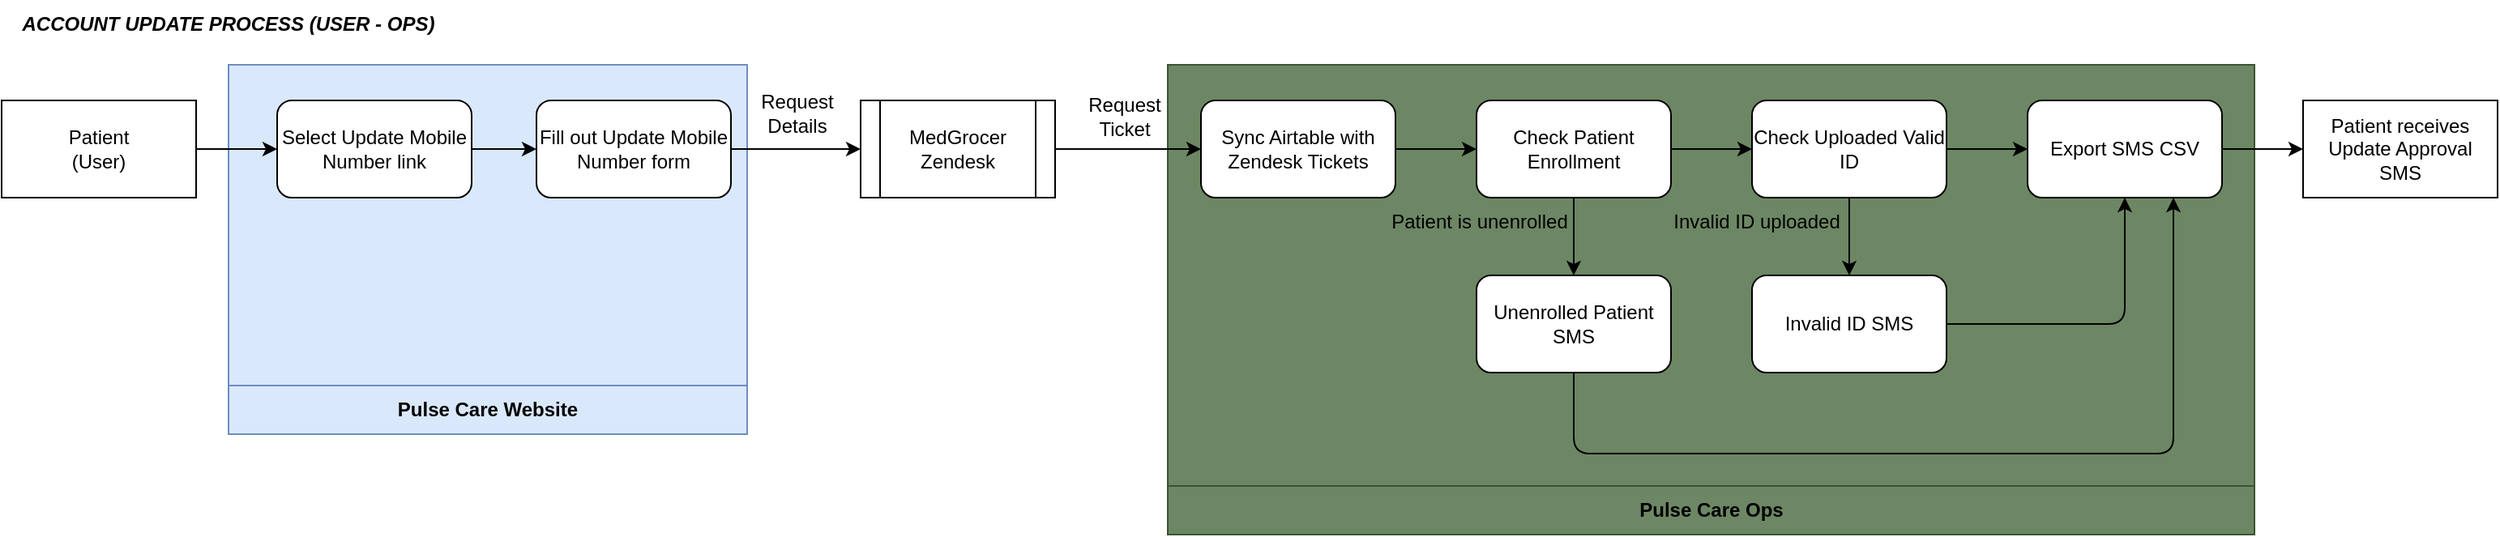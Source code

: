 <mxfile pages="2">
    <diagram id="_gsyZFkpTO_heswq6Mk5" name="Data Flow Diagram">
        <mxGraphModel dx="746" dy="563" grid="1" gridSize="10" guides="1" tooltips="1" connect="1" arrows="1" fold="1" page="1" pageScale="1" pageWidth="850" pageHeight="1100" math="0" shadow="0">
            <root>
                <mxCell id="0"/>
                <mxCell id="1" parent="0"/>
                <mxCell id="48" value="&lt;b&gt;&lt;i&gt;ACCOUNT UPDATE PROCESS (USER - OPS)&lt;/i&gt;&lt;/b&gt;" style="text;html=1;strokeColor=none;fillColor=none;align=center;verticalAlign=middle;whiteSpace=wrap;rounded=0;" parent="1" vertex="1">
                    <mxGeometry x="80" y="30" width="280" height="30" as="geometry"/>
                </mxCell>
                <mxCell id="41" value="" style="rounded=0;whiteSpace=wrap;html=1;fillColor=#6d8764;fontColor=#ffffff;strokeColor=#3A5431;" parent="1" vertex="1">
                    <mxGeometry x="799.5" y="70" width="670.5" height="260" as="geometry"/>
                </mxCell>
                <mxCell id="40" value="" style="rounded=0;whiteSpace=wrap;html=1;fillColor=#dae8fc;strokeColor=#6c8ebf;" parent="1" vertex="1">
                    <mxGeometry x="220" y="70" width="320" height="228" as="geometry"/>
                </mxCell>
                <mxCell id="2" value="Patient&lt;br&gt;(User)" style="rounded=0;whiteSpace=wrap;html=1;" parent="1" vertex="1">
                    <mxGeometry x="80" y="92" width="120" height="60" as="geometry"/>
                </mxCell>
                <mxCell id="3" value="Fill out Update Mobile Number form" style="rounded=1;whiteSpace=wrap;html=1;" parent="1" vertex="1">
                    <mxGeometry x="410" y="92" width="120" height="60" as="geometry"/>
                </mxCell>
                <mxCell id="5" value="MedGrocer Zendesk" style="shape=process;whiteSpace=wrap;html=1;backgroundOutline=1;" parent="1" vertex="1">
                    <mxGeometry x="610" y="92" width="120" height="60" as="geometry"/>
                </mxCell>
                <mxCell id="6" style="edgeStyle=none;html=1;exitX=1;exitY=0.5;exitDx=0;exitDy=0;entryX=0;entryY=0.5;entryDx=0;entryDy=0;" parent="1" source="3" target="5" edge="1">
                    <mxGeometry relative="1" as="geometry"/>
                </mxCell>
                <mxCell id="7" value="Sync Airtable with Zendesk Tickets" style="rounded=1;whiteSpace=wrap;html=1;" parent="1" vertex="1">
                    <mxGeometry x="820" y="92" width="120" height="60" as="geometry"/>
                </mxCell>
                <mxCell id="8" style="edgeStyle=none;html=1;exitX=1;exitY=0.5;exitDx=0;exitDy=0;entryX=0;entryY=0.5;entryDx=0;entryDy=0;" parent="1" source="5" target="7" edge="1">
                    <mxGeometry relative="1" as="geometry"/>
                </mxCell>
                <mxCell id="9" value="Request Details" style="text;html=1;strokeColor=none;fillColor=none;align=center;verticalAlign=middle;whiteSpace=wrap;rounded=0;" parent="1" vertex="1">
                    <mxGeometry x="541" y="85" width="60" height="30" as="geometry"/>
                </mxCell>
                <mxCell id="10" value="Request Ticket" style="text;html=1;strokeColor=none;fillColor=none;align=center;verticalAlign=middle;whiteSpace=wrap;rounded=0;" parent="1" vertex="1">
                    <mxGeometry x="743" y="87" width="60" height="30" as="geometry"/>
                </mxCell>
                <mxCell id="39" style="edgeStyle=none;html=1;exitX=1;exitY=0.5;exitDx=0;exitDy=0;entryX=0;entryY=0.5;entryDx=0;entryDy=0;" parent="1" source="11" target="3" edge="1">
                    <mxGeometry relative="1" as="geometry"/>
                </mxCell>
                <mxCell id="11" value="Select Update Mobile Number link" style="rounded=1;whiteSpace=wrap;html=1;" parent="1" vertex="1">
                    <mxGeometry x="250" y="92" width="120" height="60" as="geometry"/>
                </mxCell>
                <mxCell id="38" style="edgeStyle=none;html=1;exitX=1;exitY=0.5;exitDx=0;exitDy=0;entryX=0;entryY=0.5;entryDx=0;entryDy=0;" parent="1" source="2" target="11" edge="1">
                    <mxGeometry relative="1" as="geometry"/>
                </mxCell>
                <mxCell id="12" value="Check Patient Enrollment" style="rounded=1;whiteSpace=wrap;html=1;" parent="1" vertex="1">
                    <mxGeometry x="990" y="92" width="120" height="60" as="geometry"/>
                </mxCell>
                <mxCell id="30" style="edgeStyle=none;html=1;exitX=1;exitY=0.5;exitDx=0;exitDy=0;entryX=0;entryY=0.5;entryDx=0;entryDy=0;" parent="1" source="7" target="12" edge="1">
                    <mxGeometry relative="1" as="geometry"/>
                </mxCell>
                <mxCell id="22" value="Check Uploaded Valid ID" style="rounded=1;whiteSpace=wrap;html=1;" parent="1" vertex="1">
                    <mxGeometry x="1160" y="92" width="120" height="60" as="geometry"/>
                </mxCell>
                <mxCell id="32" style="edgeStyle=none;html=1;exitX=1;exitY=0.5;exitDx=0;exitDy=0;entryX=0;entryY=0.5;entryDx=0;entryDy=0;" parent="1" source="12" target="22" edge="1">
                    <mxGeometry relative="1" as="geometry">
                        <mxPoint x="1150" y="122.368" as="targetPoint"/>
                    </mxGeometry>
                </mxCell>
                <mxCell id="23" value="Export SMS CSV" style="rounded=1;whiteSpace=wrap;html=1;" parent="1" vertex="1">
                    <mxGeometry x="1330" y="92" width="120" height="60" as="geometry"/>
                </mxCell>
                <mxCell id="34" style="edgeStyle=none;html=1;exitX=1;exitY=0.5;exitDx=0;exitDy=0;entryX=0;entryY=0.5;entryDx=0;entryDy=0;" parent="1" source="22" target="23" edge="1">
                    <mxGeometry relative="1" as="geometry"/>
                </mxCell>
                <mxCell id="31" style="edgeStyle=none;html=1;exitX=0.5;exitY=1;exitDx=0;exitDy=0;entryX=0.5;entryY=0;entryDx=0;entryDy=0;" parent="1" source="12" target="49" edge="1">
                    <mxGeometry relative="1" as="geometry"/>
                </mxCell>
                <mxCell id="33" style="edgeStyle=none;html=1;exitX=0.5;exitY=1;exitDx=0;exitDy=0;entryX=0.5;entryY=0;entryDx=0;entryDy=0;" parent="1" source="22" target="50" edge="1">
                    <mxGeometry relative="1" as="geometry"/>
                </mxCell>
                <mxCell id="28" value="Patient receives Update Approval SMS" style="rounded=0;whiteSpace=wrap;html=1;" parent="1" vertex="1">
                    <mxGeometry x="1500" y="92" width="120" height="60" as="geometry"/>
                </mxCell>
                <mxCell id="36" value="Patient is unenrolled" style="text;html=1;strokeColor=none;fillColor=none;align=center;verticalAlign=middle;whiteSpace=wrap;rounded=0;" parent="1" vertex="1">
                    <mxGeometry x="932" y="152" width="120" height="30" as="geometry"/>
                </mxCell>
                <mxCell id="37" value="Invalid ID uploaded" style="text;html=1;strokeColor=none;fillColor=none;align=center;verticalAlign=middle;whiteSpace=wrap;rounded=0;" parent="1" vertex="1">
                    <mxGeometry x="1103" y="152" width="120" height="30" as="geometry"/>
                </mxCell>
                <mxCell id="42" value="" style="rounded=0;whiteSpace=wrap;html=1;fillColor=#dae8fc;strokeColor=#6c8ebf;" parent="1" vertex="1">
                    <mxGeometry x="220" y="268" width="320" height="30" as="geometry"/>
                </mxCell>
                <mxCell id="43" value="" style="rounded=0;whiteSpace=wrap;html=1;fillColor=#6d8764;fontColor=#ffffff;strokeColor=#3A5431;" parent="1" vertex="1">
                    <mxGeometry x="799.5" y="330" width="670.5" height="30" as="geometry"/>
                </mxCell>
                <mxCell id="44" value="Pulse Care Website" style="text;html=1;strokeColor=none;fillColor=none;align=center;verticalAlign=middle;whiteSpace=wrap;rounded=0;fontStyle=1" parent="1" vertex="1">
                    <mxGeometry x="320" y="268" width="120" height="30" as="geometry"/>
                </mxCell>
                <mxCell id="45" value="Pulse Care Ops" style="text;html=1;strokeColor=none;fillColor=none;align=center;verticalAlign=middle;whiteSpace=wrap;rounded=0;fontStyle=1" parent="1" vertex="1">
                    <mxGeometry x="1074.75" y="330" width="120" height="30" as="geometry"/>
                </mxCell>
                <mxCell id="35" style="edgeStyle=none;html=1;exitX=1;exitY=0.5;exitDx=0;exitDy=0;" parent="1" source="23" target="28" edge="1">
                    <mxGeometry relative="1" as="geometry"/>
                </mxCell>
                <mxCell id="53" style="edgeStyle=none;html=1;entryX=0.75;entryY=1;entryDx=0;entryDy=0;" edge="1" parent="1" source="49" target="23">
                    <mxGeometry relative="1" as="geometry">
                        <mxPoint x="1390" y="230" as="targetPoint"/>
                        <Array as="points">
                            <mxPoint x="1050" y="310"/>
                            <mxPoint x="1420" y="310"/>
                        </Array>
                    </mxGeometry>
                </mxCell>
                <mxCell id="49" value="Unenrolled Patient SMS" style="rounded=1;whiteSpace=wrap;html=1;" vertex="1" parent="1">
                    <mxGeometry x="990" y="200" width="120" height="60" as="geometry"/>
                </mxCell>
                <mxCell id="52" style="edgeStyle=none;html=1;entryX=0.5;entryY=1;entryDx=0;entryDy=0;exitX=1;exitY=0.5;exitDx=0;exitDy=0;" edge="1" parent="1" source="50" target="23">
                    <mxGeometry relative="1" as="geometry">
                        <Array as="points">
                            <mxPoint x="1390" y="230"/>
                        </Array>
                    </mxGeometry>
                </mxCell>
                <mxCell id="50" value="Invalid ID SMS" style="rounded=1;whiteSpace=wrap;html=1;" vertex="1" parent="1">
                    <mxGeometry x="1160" y="200" width="120" height="60" as="geometry"/>
                </mxCell>
            </root>
        </mxGraphModel>
    </diagram>
    <diagram id="QSluMG2fLPLsnByTs2Ys" name="Decision Tree">
        <mxGraphModel dx="829" dy="797" grid="1" gridSize="10" guides="1" tooltips="1" connect="1" arrows="1" fold="1" page="1" pageScale="1" pageWidth="850" pageHeight="1100" math="0" shadow="0">
            <root>
                <mxCell id="0"/>
                <mxCell id="1" parent="0"/>
                <mxCell id="JqfKiVtFoCUU9VJoSjnu-1" value="Account Update" style="text;html=1;align=center;verticalAlign=middle;resizable=0;points=[];autosize=1;strokeColor=none;fillColor=none;" parent="1" vertex="1">
                    <mxGeometry x="80" y="80" width="110" height="30" as="geometry"/>
                </mxCell>
                <mxCell id="cDCVtDbjuVqj_fnfd-47-4" style="edgeStyle=none;html=1;entryX=0.5;entryY=0;entryDx=0;entryDy=0;exitX=0.5;exitY=1;exitDx=0;exitDy=0;" parent="1" source="cDCVtDbjuVqj_fnfd-47-1" target="cDCVtDbjuVqj_fnfd-47-3" edge="1">
                    <mxGeometry relative="1" as="geometry">
                        <Array as="points">
                            <mxPoint x="260" y="220"/>
                            <mxPoint x="340" y="220"/>
                        </Array>
                    </mxGeometry>
                </mxCell>
                <mxCell id="cDCVtDbjuVqj_fnfd-47-7" value="Yes" style="edgeLabel;html=1;align=center;verticalAlign=middle;resizable=0;points=[];" parent="cDCVtDbjuVqj_fnfd-47-4" vertex="1" connectable="0">
                    <mxGeometry relative="1" as="geometry">
                        <mxPoint as="offset"/>
                    </mxGeometry>
                </mxCell>
                <mxCell id="cDCVtDbjuVqj_fnfd-47-5" style="edgeStyle=none;html=1;exitX=0.5;exitY=1;exitDx=0;exitDy=0;entryX=0.5;entryY=0;entryDx=0;entryDy=0;" parent="1" source="cDCVtDbjuVqj_fnfd-47-1" target="cDCVtDbjuVqj_fnfd-47-2" edge="1">
                    <mxGeometry relative="1" as="geometry">
                        <Array as="points">
                            <mxPoint x="260" y="220"/>
                            <mxPoint x="180" y="220"/>
                        </Array>
                    </mxGeometry>
                </mxCell>
                <mxCell id="cDCVtDbjuVqj_fnfd-47-6" value="No" style="edgeLabel;html=1;align=center;verticalAlign=middle;resizable=0;points=[];" parent="cDCVtDbjuVqj_fnfd-47-5" vertex="1" connectable="0">
                    <mxGeometry x="-0.005" relative="1" as="geometry">
                        <mxPoint as="offset"/>
                    </mxGeometry>
                </mxCell>
                <mxCell id="cDCVtDbjuVqj_fnfd-47-1" value="&lt;font style=&quot;font-size: 12px;&quot;&gt;Valid ID?&lt;br&gt;&lt;/font&gt;" style="rounded=0;whiteSpace=wrap;html=1;fillColor=none;" parent="1" vertex="1">
                    <mxGeometry x="200" y="140" width="120" height="60" as="geometry"/>
                </mxCell>
                <mxCell id="cDCVtDbjuVqj_fnfd-47-2" value="&lt;font style=&quot;font-size: 12px;&quot;&gt;Unapproved Mobile Number Update (Invalid ID SMS)&lt;br&gt;&lt;/font&gt;" style="rounded=0;whiteSpace=wrap;html=1;fillColor=none;" parent="1" vertex="1">
                    <mxGeometry x="120" y="240" width="120" height="60" as="geometry"/>
                </mxCell>
                <mxCell id="cDCVtDbjuVqj_fnfd-47-10" style="edgeStyle=none;html=1;exitX=0.5;exitY=1;exitDx=0;exitDy=0;entryX=0.5;entryY=0;entryDx=0;entryDy=0;" parent="1" source="cDCVtDbjuVqj_fnfd-47-3" target="cDCVtDbjuVqj_fnfd-47-8" edge="1">
                    <mxGeometry relative="1" as="geometry">
                        <Array as="points">
                            <mxPoint x="340" y="320"/>
                            <mxPoint x="420" y="320"/>
                        </Array>
                    </mxGeometry>
                </mxCell>
                <mxCell id="cDCVtDbjuVqj_fnfd-47-13" value="Yes" style="edgeLabel;html=1;align=center;verticalAlign=middle;resizable=0;points=[];" parent="cDCVtDbjuVqj_fnfd-47-10" vertex="1" connectable="0">
                    <mxGeometry x="-0.005" relative="1" as="geometry">
                        <mxPoint as="offset"/>
                    </mxGeometry>
                </mxCell>
                <mxCell id="cDCVtDbjuVqj_fnfd-47-11" style="edgeStyle=none;html=1;exitX=0.5;exitY=1;exitDx=0;exitDy=0;entryX=0.5;entryY=0;entryDx=0;entryDy=0;" parent="1" source="cDCVtDbjuVqj_fnfd-47-3" target="cDCVtDbjuVqj_fnfd-47-9" edge="1">
                    <mxGeometry relative="1" as="geometry">
                        <Array as="points">
                            <mxPoint x="340" y="320"/>
                            <mxPoint x="260" y="320"/>
                        </Array>
                    </mxGeometry>
                </mxCell>
                <mxCell id="cDCVtDbjuVqj_fnfd-47-12" value="No" style="edgeLabel;html=1;align=center;verticalAlign=middle;resizable=0;points=[];" parent="cDCVtDbjuVqj_fnfd-47-11" vertex="1" connectable="0">
                    <mxGeometry x="-0.002" relative="1" as="geometry">
                        <mxPoint as="offset"/>
                    </mxGeometry>
                </mxCell>
                <mxCell id="cDCVtDbjuVqj_fnfd-47-3" value="&lt;font style=&quot;font-size: 12px;&quot;&gt;Toggled &quot;Update Mobile Number?&quot;&lt;br&gt;&lt;/font&gt;" style="rounded=0;whiteSpace=wrap;html=1;fillColor=none;" parent="1" vertex="1">
                    <mxGeometry x="280" y="240" width="120" height="60" as="geometry"/>
                </mxCell>
                <mxCell id="cDCVtDbjuVqj_fnfd-47-8" value="&lt;font style=&quot;font-size: 12px;&quot;&gt;Mobile Number Update Approval SMS&lt;br&gt;&lt;/font&gt;" style="rounded=0;whiteSpace=wrap;html=1;fillColor=none;" parent="1" vertex="1">
                    <mxGeometry x="360" y="340" width="120" height="60" as="geometry"/>
                </mxCell>
                <mxCell id="cDCVtDbjuVqj_fnfd-47-9" value="&lt;font style=&quot;font-size: 12px;&quot;&gt;Mobile Number Update Cancellation SMS&lt;br&gt;&lt;/font&gt;" style="rounded=0;whiteSpace=wrap;html=1;fillColor=none;" parent="1" vertex="1">
                    <mxGeometry x="200" y="340" width="120" height="60" as="geometry"/>
                </mxCell>
            </root>
        </mxGraphModel>
    </diagram>
</mxfile>